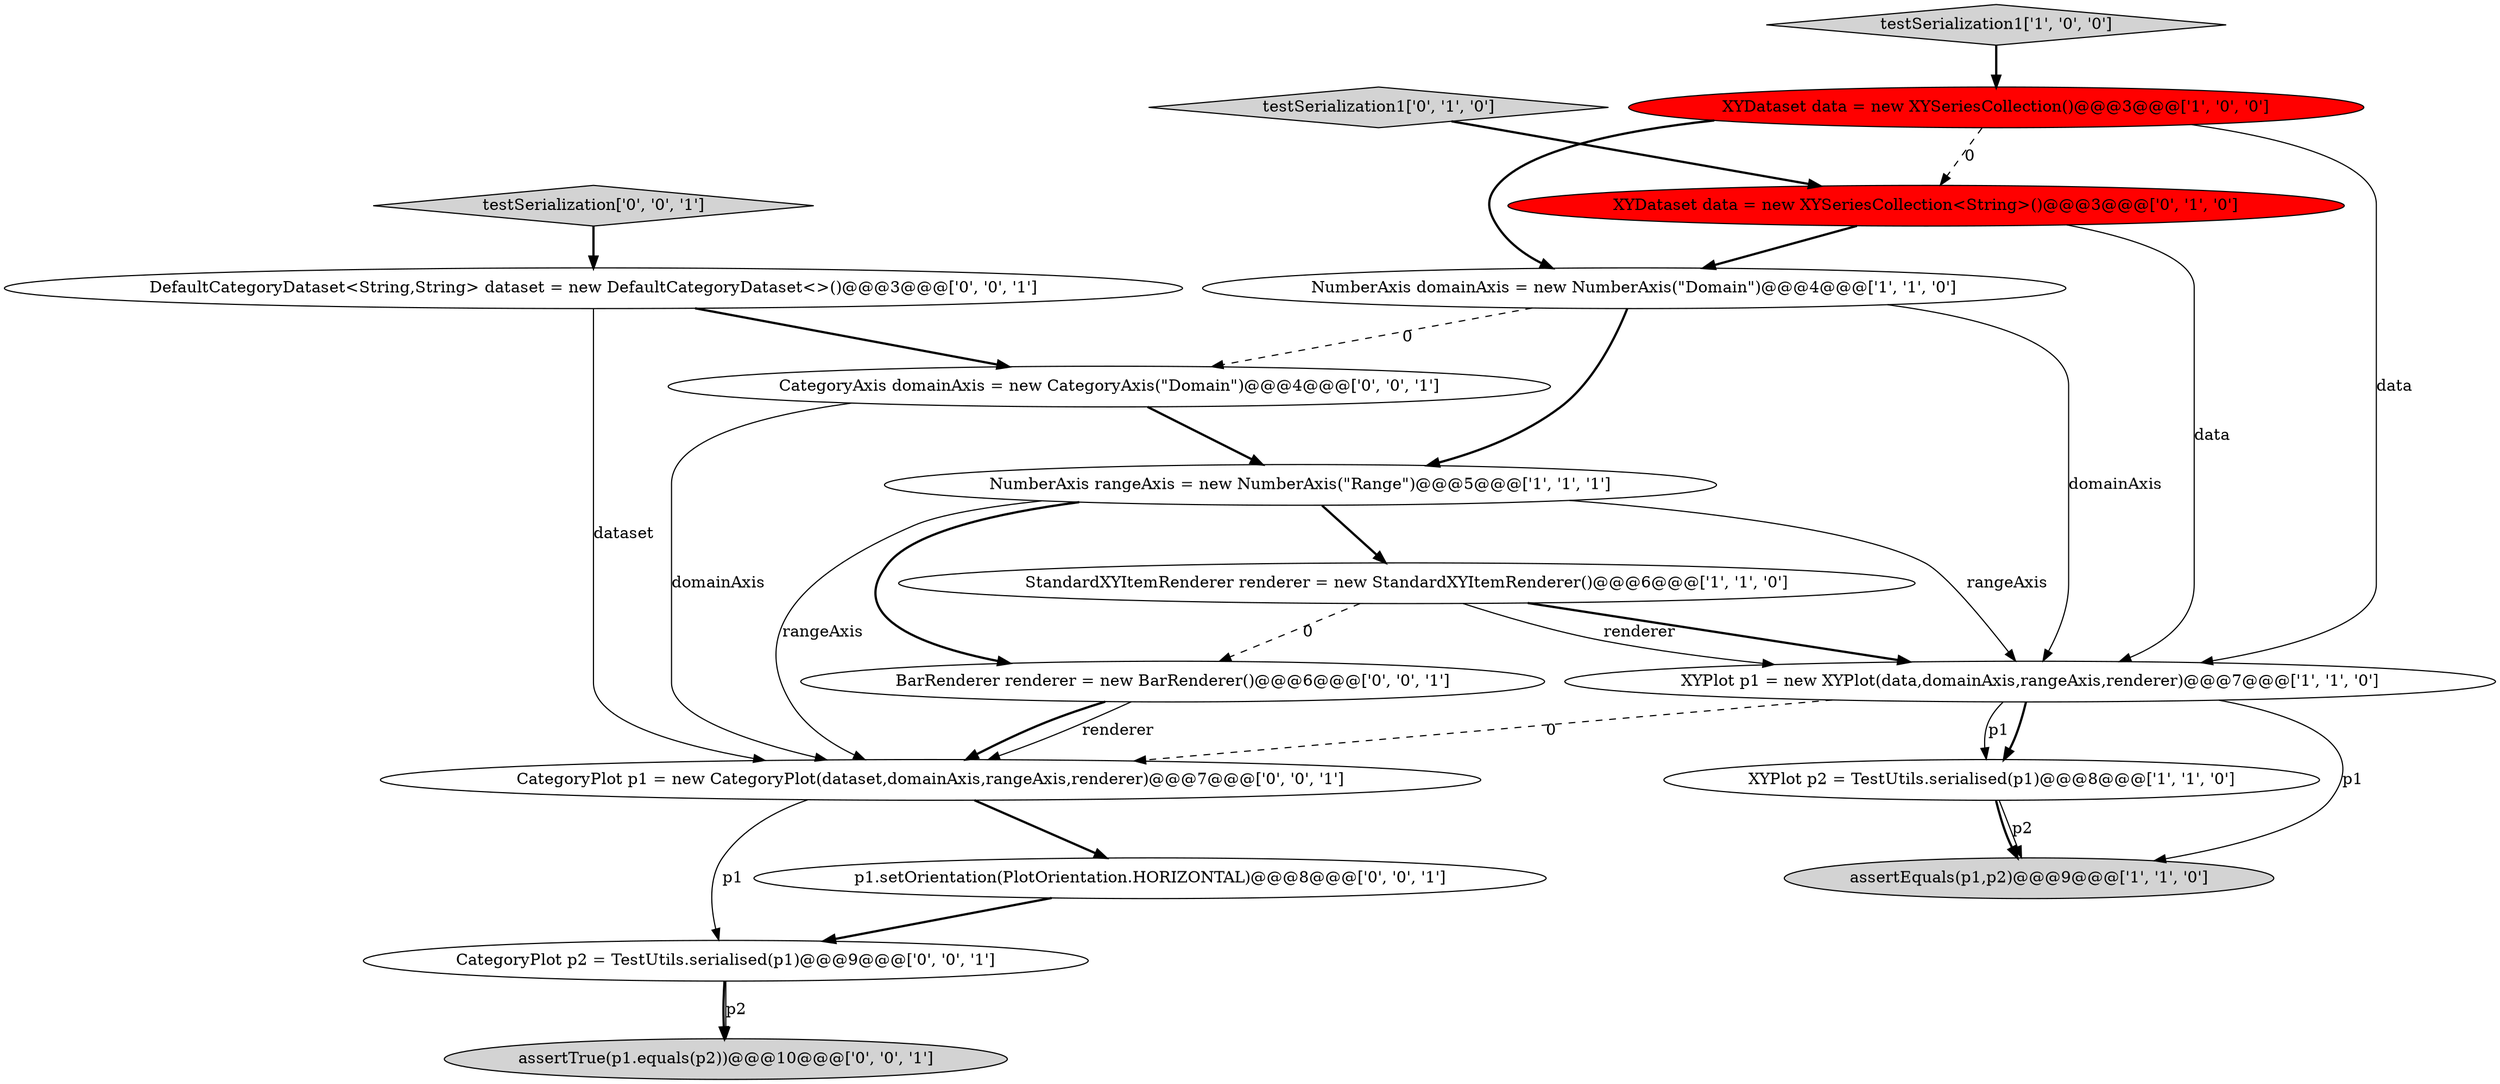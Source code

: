 digraph {
12 [style = filled, label = "assertTrue(p1.equals(p2))@@@10@@@['0', '0', '1']", fillcolor = lightgray, shape = ellipse image = "AAA0AAABBB3BBB"];
16 [style = filled, label = "CategoryPlot p1 = new CategoryPlot(dataset,domainAxis,rangeAxis,renderer)@@@7@@@['0', '0', '1']", fillcolor = white, shape = ellipse image = "AAA0AAABBB3BBB"];
3 [style = filled, label = "XYPlot p2 = TestUtils.serialised(p1)@@@8@@@['1', '1', '0']", fillcolor = white, shape = ellipse image = "AAA0AAABBB1BBB"];
13 [style = filled, label = "p1.setOrientation(PlotOrientation.HORIZONTAL)@@@8@@@['0', '0', '1']", fillcolor = white, shape = ellipse image = "AAA0AAABBB3BBB"];
2 [style = filled, label = "testSerialization1['1', '0', '0']", fillcolor = lightgray, shape = diamond image = "AAA0AAABBB1BBB"];
6 [style = filled, label = "XYDataset data = new XYSeriesCollection()@@@3@@@['1', '0', '0']", fillcolor = red, shape = ellipse image = "AAA1AAABBB1BBB"];
8 [style = filled, label = "testSerialization1['0', '1', '0']", fillcolor = lightgray, shape = diamond image = "AAA0AAABBB2BBB"];
9 [style = filled, label = "XYDataset data = new XYSeriesCollection<String>()@@@3@@@['0', '1', '0']", fillcolor = red, shape = ellipse image = "AAA1AAABBB2BBB"];
14 [style = filled, label = "CategoryAxis domainAxis = new CategoryAxis(\"Domain\")@@@4@@@['0', '0', '1']", fillcolor = white, shape = ellipse image = "AAA0AAABBB3BBB"];
15 [style = filled, label = "DefaultCategoryDataset<String,String> dataset = new DefaultCategoryDataset<>()@@@3@@@['0', '0', '1']", fillcolor = white, shape = ellipse image = "AAA0AAABBB3BBB"];
11 [style = filled, label = "CategoryPlot p2 = TestUtils.serialised(p1)@@@9@@@['0', '0', '1']", fillcolor = white, shape = ellipse image = "AAA0AAABBB3BBB"];
17 [style = filled, label = "testSerialization['0', '0', '1']", fillcolor = lightgray, shape = diamond image = "AAA0AAABBB3BBB"];
4 [style = filled, label = "NumberAxis domainAxis = new NumberAxis(\"Domain\")@@@4@@@['1', '1', '0']", fillcolor = white, shape = ellipse image = "AAA0AAABBB1BBB"];
10 [style = filled, label = "BarRenderer renderer = new BarRenderer()@@@6@@@['0', '0', '1']", fillcolor = white, shape = ellipse image = "AAA0AAABBB3BBB"];
1 [style = filled, label = "XYPlot p1 = new XYPlot(data,domainAxis,rangeAxis,renderer)@@@7@@@['1', '1', '0']", fillcolor = white, shape = ellipse image = "AAA0AAABBB1BBB"];
7 [style = filled, label = "StandardXYItemRenderer renderer = new StandardXYItemRenderer()@@@6@@@['1', '1', '0']", fillcolor = white, shape = ellipse image = "AAA0AAABBB1BBB"];
5 [style = filled, label = "NumberAxis rangeAxis = new NumberAxis(\"Range\")@@@5@@@['1', '1', '1']", fillcolor = white, shape = ellipse image = "AAA0AAABBB1BBB"];
0 [style = filled, label = "assertEquals(p1,p2)@@@9@@@['1', '1', '0']", fillcolor = lightgray, shape = ellipse image = "AAA0AAABBB1BBB"];
5->10 [style = bold, label=""];
16->13 [style = bold, label=""];
7->1 [style = bold, label=""];
15->14 [style = bold, label=""];
2->6 [style = bold, label=""];
9->4 [style = bold, label=""];
6->9 [style = dashed, label="0"];
1->3 [style = bold, label=""];
11->12 [style = bold, label=""];
11->12 [style = solid, label="p2"];
9->1 [style = solid, label="data"];
13->11 [style = bold, label=""];
1->3 [style = solid, label="p1"];
15->16 [style = solid, label="dataset"];
3->0 [style = bold, label=""];
14->16 [style = solid, label="domainAxis"];
3->0 [style = solid, label="p2"];
6->1 [style = solid, label="data"];
6->4 [style = bold, label=""];
4->1 [style = solid, label="domainAxis"];
10->16 [style = bold, label=""];
1->16 [style = dashed, label="0"];
7->1 [style = solid, label="renderer"];
17->15 [style = bold, label=""];
8->9 [style = bold, label=""];
1->0 [style = solid, label="p1"];
5->16 [style = solid, label="rangeAxis"];
5->7 [style = bold, label=""];
10->16 [style = solid, label="renderer"];
16->11 [style = solid, label="p1"];
5->1 [style = solid, label="rangeAxis"];
4->14 [style = dashed, label="0"];
7->10 [style = dashed, label="0"];
4->5 [style = bold, label=""];
14->5 [style = bold, label=""];
}
